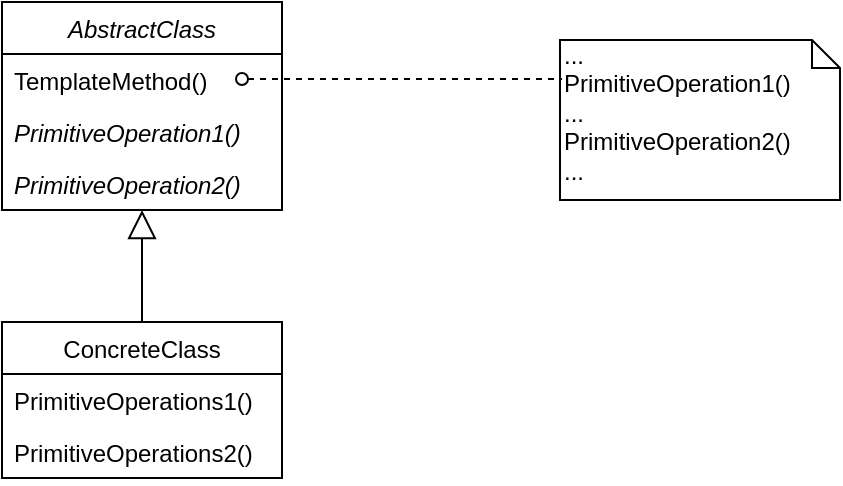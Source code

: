<mxfile version="11.3.1" type="device" pages="1"><diagram id="co-tXqKd4FUsk6SedvZn" name="Page-1"><mxGraphModel dx="1123" dy="633" grid="1" gridSize="10" guides="1" tooltips="1" connect="1" arrows="1" fold="1" page="1" pageScale="1" pageWidth="1654" pageHeight="1169" math="0" shadow="0"><root><mxCell id="0"/><mxCell id="1" parent="0"/><mxCell id="rqLuA7GY4My4Eg13IMx--3" value="...&lt;br&gt;PrimitiveOperation1()&lt;br&gt;...&lt;br&gt;PrimitiveOperation2()&lt;br&gt;..." style="shape=note;whiteSpace=wrap;html=1;size=14;verticalAlign=top;align=left;spacingTop=-6;" vertex="1" parent="1"><mxGeometry x="449" y="109" width="140" height="80" as="geometry"/></mxCell><mxCell id="rqLuA7GY4My4Eg13IMx--5" value="AbstractClass" style="swimlane;fontStyle=2;childLayout=stackLayout;horizontal=1;startSize=26;fillColor=none;horizontalStack=0;resizeParent=1;resizeParentMax=0;resizeLast=0;collapsible=1;marginBottom=0;" vertex="1" parent="1"><mxGeometry x="170" y="90" width="140" height="104" as="geometry"/></mxCell><mxCell id="rqLuA7GY4My4Eg13IMx--6" value="TemplateMethod()" style="text;strokeColor=none;fillColor=none;align=left;verticalAlign=top;spacingLeft=4;spacingRight=4;overflow=hidden;rotatable=0;points=[[0,0.5],[1,0.5]];portConstraint=eastwest;" vertex="1" parent="rqLuA7GY4My4Eg13IMx--5"><mxGeometry y="26" width="140" height="26" as="geometry"/></mxCell><mxCell id="rqLuA7GY4My4Eg13IMx--7" value="PrimitiveOperation1()" style="text;strokeColor=none;fillColor=none;align=left;verticalAlign=top;spacingLeft=4;spacingRight=4;overflow=hidden;rotatable=0;points=[[0,0.5],[1,0.5]];portConstraint=eastwest;fontStyle=2" vertex="1" parent="rqLuA7GY4My4Eg13IMx--5"><mxGeometry y="52" width="140" height="26" as="geometry"/></mxCell><mxCell id="rqLuA7GY4My4Eg13IMx--8" value="PrimitiveOperation2()" style="text;strokeColor=none;fillColor=none;align=left;verticalAlign=top;spacingLeft=4;spacingRight=4;overflow=hidden;rotatable=0;points=[[0,0.5],[1,0.5]];portConstraint=eastwest;fontStyle=2" vertex="1" parent="rqLuA7GY4My4Eg13IMx--5"><mxGeometry y="78" width="140" height="26" as="geometry"/></mxCell><mxCell id="rqLuA7GY4My4Eg13IMx--9" value="ConcreteClass" style="swimlane;fontStyle=0;childLayout=stackLayout;horizontal=1;startSize=26;fillColor=none;horizontalStack=0;resizeParent=1;resizeParentMax=0;resizeLast=0;collapsible=1;marginBottom=0;" vertex="1" parent="1"><mxGeometry x="170" y="250" width="140" height="78" as="geometry"/></mxCell><mxCell id="rqLuA7GY4My4Eg13IMx--10" value="PrimitiveOperations1()" style="text;strokeColor=none;fillColor=none;align=left;verticalAlign=top;spacingLeft=4;spacingRight=4;overflow=hidden;rotatable=0;points=[[0,0.5],[1,0.5]];portConstraint=eastwest;" vertex="1" parent="rqLuA7GY4My4Eg13IMx--9"><mxGeometry y="26" width="140" height="26" as="geometry"/></mxCell><mxCell id="rqLuA7GY4My4Eg13IMx--11" value="PrimitiveOperations2()" style="text;strokeColor=none;fillColor=none;align=left;verticalAlign=top;spacingLeft=4;spacingRight=4;overflow=hidden;rotatable=0;points=[[0,0.5],[1,0.5]];portConstraint=eastwest;" vertex="1" parent="rqLuA7GY4My4Eg13IMx--9"><mxGeometry y="52" width="140" height="26" as="geometry"/></mxCell><mxCell id="rqLuA7GY4My4Eg13IMx--13" value="" style="endArrow=block;endFill=0;endSize=12;html=1;exitX=0.5;exitY=0;exitDx=0;exitDy=0;" edge="1" parent="1" source="rqLuA7GY4My4Eg13IMx--9" target="rqLuA7GY4My4Eg13IMx--8"><mxGeometry width="160" relative="1" as="geometry"><mxPoint x="360" y="230" as="sourcePoint"/><mxPoint x="520" y="230" as="targetPoint"/></mxGeometry></mxCell><mxCell id="rqLuA7GY4My4Eg13IMx--14" value="" style="endArrow=none;startArrow=oval;endFill=0;startFill=0;endSize=8;html=1;dashed=1;" edge="1" parent="1"><mxGeometry width="160" relative="1" as="geometry"><mxPoint x="290" y="128.5" as="sourcePoint"/><mxPoint x="450" y="128.5" as="targetPoint"/></mxGeometry></mxCell></root></mxGraphModel></diagram></mxfile>